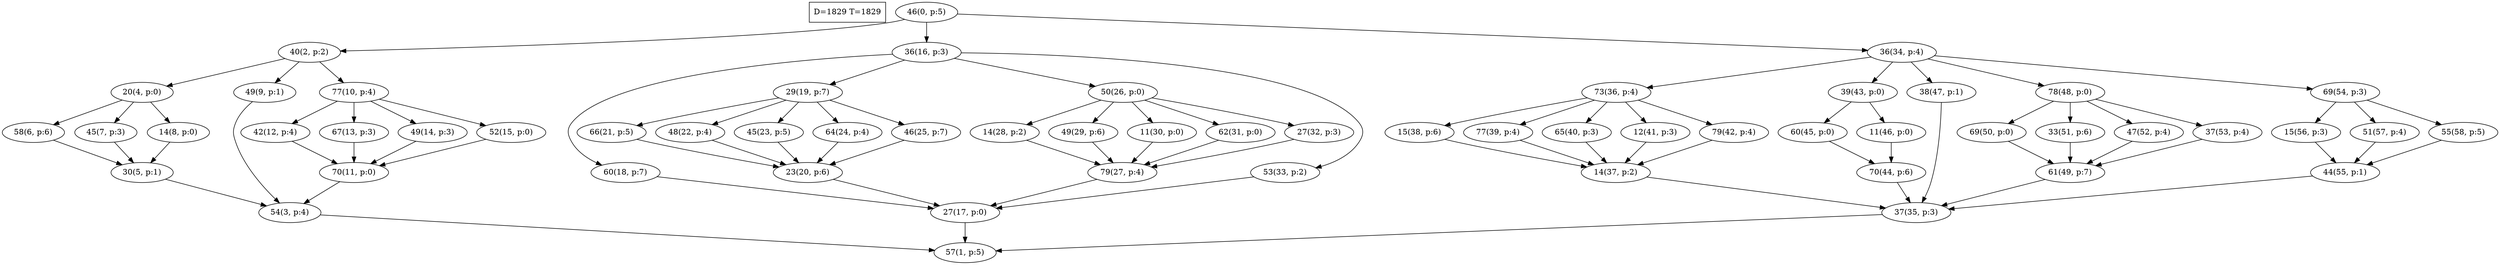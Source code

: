digraph Task {
i [shape=box, label="D=1829 T=1829"]; 
0 [label="46(0, p:5)"];
1 [label="57(1, p:5)"];
2 [label="40(2, p:2)"];
3 [label="54(3, p:4)"];
4 [label="20(4, p:0)"];
5 [label="30(5, p:1)"];
6 [label="58(6, p:6)"];
7 [label="45(7, p:3)"];
8 [label="14(8, p:0)"];
9 [label="49(9, p:1)"];
10 [label="77(10, p:4)"];
11 [label="70(11, p:0)"];
12 [label="42(12, p:4)"];
13 [label="67(13, p:3)"];
14 [label="49(14, p:3)"];
15 [label="52(15, p:0)"];
16 [label="36(16, p:3)"];
17 [label="27(17, p:0)"];
18 [label="60(18, p:7)"];
19 [label="29(19, p:7)"];
20 [label="23(20, p:6)"];
21 [label="66(21, p:5)"];
22 [label="48(22, p:4)"];
23 [label="45(23, p:5)"];
24 [label="64(24, p:4)"];
25 [label="46(25, p:7)"];
26 [label="50(26, p:0)"];
27 [label="79(27, p:4)"];
28 [label="14(28, p:2)"];
29 [label="49(29, p:6)"];
30 [label="11(30, p:0)"];
31 [label="62(31, p:0)"];
32 [label="27(32, p:3)"];
33 [label="53(33, p:2)"];
34 [label="36(34, p:4)"];
35 [label="37(35, p:3)"];
36 [label="73(36, p:4)"];
37 [label="14(37, p:2)"];
38 [label="15(38, p:6)"];
39 [label="77(39, p:4)"];
40 [label="65(40, p:3)"];
41 [label="12(41, p:3)"];
42 [label="79(42, p:4)"];
43 [label="39(43, p:0)"];
44 [label="70(44, p:6)"];
45 [label="60(45, p:0)"];
46 [label="11(46, p:0)"];
47 [label="38(47, p:1)"];
48 [label="78(48, p:0)"];
49 [label="61(49, p:7)"];
50 [label="69(50, p:0)"];
51 [label="33(51, p:6)"];
52 [label="47(52, p:4)"];
53 [label="37(53, p:4)"];
54 [label="69(54, p:3)"];
55 [label="44(55, p:1)"];
56 [label="15(56, p:3)"];
57 [label="51(57, p:4)"];
58 [label="55(58, p:5)"];
0 -> 2;
0 -> 16;
0 -> 34;
2 -> 4;
2 -> 9;
2 -> 10;
3 -> 1;
4 -> 6;
4 -> 7;
4 -> 8;
5 -> 3;
6 -> 5;
7 -> 5;
8 -> 5;
9 -> 3;
10 -> 12;
10 -> 13;
10 -> 14;
10 -> 15;
11 -> 3;
12 -> 11;
13 -> 11;
14 -> 11;
15 -> 11;
16 -> 18;
16 -> 19;
16 -> 26;
16 -> 33;
17 -> 1;
18 -> 17;
19 -> 21;
19 -> 22;
19 -> 23;
19 -> 24;
19 -> 25;
20 -> 17;
21 -> 20;
22 -> 20;
23 -> 20;
24 -> 20;
25 -> 20;
26 -> 28;
26 -> 29;
26 -> 30;
26 -> 31;
26 -> 32;
27 -> 17;
28 -> 27;
29 -> 27;
30 -> 27;
31 -> 27;
32 -> 27;
33 -> 17;
34 -> 36;
34 -> 43;
34 -> 47;
34 -> 48;
34 -> 54;
35 -> 1;
36 -> 38;
36 -> 39;
36 -> 40;
36 -> 41;
36 -> 42;
37 -> 35;
38 -> 37;
39 -> 37;
40 -> 37;
41 -> 37;
42 -> 37;
43 -> 45;
43 -> 46;
44 -> 35;
45 -> 44;
46 -> 44;
47 -> 35;
48 -> 50;
48 -> 51;
48 -> 52;
48 -> 53;
49 -> 35;
50 -> 49;
51 -> 49;
52 -> 49;
53 -> 49;
54 -> 56;
54 -> 57;
54 -> 58;
55 -> 35;
56 -> 55;
57 -> 55;
58 -> 55;
}